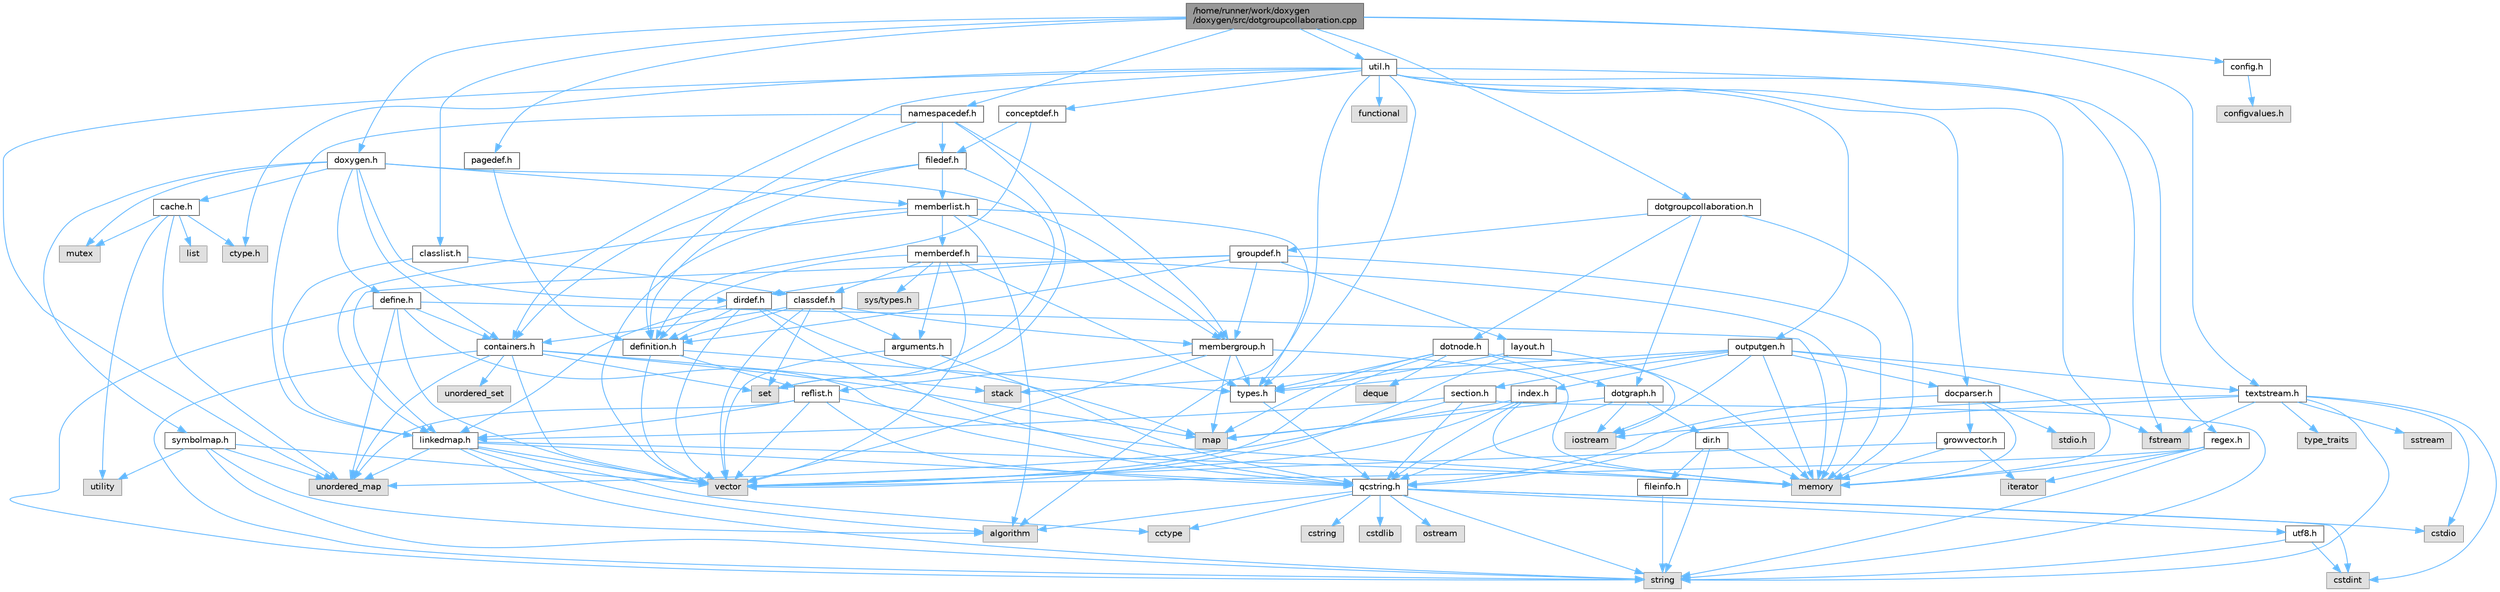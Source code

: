digraph "/home/runner/work/doxygen/doxygen/src/dotgroupcollaboration.cpp"
{
 // INTERACTIVE_SVG=YES
 // LATEX_PDF_SIZE
  bgcolor="transparent";
  edge [fontname=Helvetica,fontsize=10,labelfontname=Helvetica,labelfontsize=10];
  node [fontname=Helvetica,fontsize=10,shape=box,height=0.2,width=0.4];
  Node1 [label="/home/runner/work/doxygen\l/doxygen/src/dotgroupcollaboration.cpp",height=0.2,width=0.4,color="gray40", fillcolor="grey60", style="filled", fontcolor="black",tooltip=" "];
  Node1 -> Node2 [color="steelblue1",style="solid"];
  Node2 [label="dotgroupcollaboration.h",height=0.2,width=0.4,color="grey40", fillcolor="white", style="filled",URL="$d7/d99/dotgroupcollaboration_8h.html",tooltip=" "];
  Node2 -> Node3 [color="steelblue1",style="solid"];
  Node3 [label="memory",height=0.2,width=0.4,color="grey60", fillcolor="#E0E0E0", style="filled",tooltip=" "];
  Node2 -> Node4 [color="steelblue1",style="solid"];
  Node4 [label="dotnode.h",height=0.2,width=0.4,color="grey40", fillcolor="white", style="filled",URL="$d8/d3b/dotnode_8h.html",tooltip=" "];
  Node4 -> Node5 [color="steelblue1",style="solid"];
  Node5 [label="vector",height=0.2,width=0.4,color="grey60", fillcolor="#E0E0E0", style="filled",tooltip=" "];
  Node4 -> Node6 [color="steelblue1",style="solid"];
  Node6 [label="map",height=0.2,width=0.4,color="grey60", fillcolor="#E0E0E0", style="filled",tooltip=" "];
  Node4 -> Node7 [color="steelblue1",style="solid"];
  Node7 [label="deque",height=0.2,width=0.4,color="grey60", fillcolor="#E0E0E0", style="filled",tooltip=" "];
  Node4 -> Node8 [color="steelblue1",style="solid"];
  Node8 [label="iostream",height=0.2,width=0.4,color="grey60", fillcolor="#E0E0E0", style="filled",tooltip=" "];
  Node4 -> Node9 [color="steelblue1",style="solid"];
  Node9 [label="types.h",height=0.2,width=0.4,color="grey40", fillcolor="white", style="filled",URL="$d9/d49/types_8h.html",tooltip="This file contains a number of basic enums and types."];
  Node9 -> Node10 [color="steelblue1",style="solid"];
  Node10 [label="qcstring.h",height=0.2,width=0.4,color="grey40", fillcolor="white", style="filled",URL="$d7/d5c/qcstring_8h.html",tooltip=" "];
  Node10 -> Node11 [color="steelblue1",style="solid"];
  Node11 [label="string",height=0.2,width=0.4,color="grey60", fillcolor="#E0E0E0", style="filled",tooltip=" "];
  Node10 -> Node12 [color="steelblue1",style="solid"];
  Node12 [label="algorithm",height=0.2,width=0.4,color="grey60", fillcolor="#E0E0E0", style="filled",tooltip=" "];
  Node10 -> Node13 [color="steelblue1",style="solid"];
  Node13 [label="cctype",height=0.2,width=0.4,color="grey60", fillcolor="#E0E0E0", style="filled",tooltip=" "];
  Node10 -> Node14 [color="steelblue1",style="solid"];
  Node14 [label="cstring",height=0.2,width=0.4,color="grey60", fillcolor="#E0E0E0", style="filled",tooltip=" "];
  Node10 -> Node15 [color="steelblue1",style="solid"];
  Node15 [label="cstdio",height=0.2,width=0.4,color="grey60", fillcolor="#E0E0E0", style="filled",tooltip=" "];
  Node10 -> Node16 [color="steelblue1",style="solid"];
  Node16 [label="cstdlib",height=0.2,width=0.4,color="grey60", fillcolor="#E0E0E0", style="filled",tooltip=" "];
  Node10 -> Node17 [color="steelblue1",style="solid"];
  Node17 [label="cstdint",height=0.2,width=0.4,color="grey60", fillcolor="#E0E0E0", style="filled",tooltip=" "];
  Node10 -> Node18 [color="steelblue1",style="solid"];
  Node18 [label="ostream",height=0.2,width=0.4,color="grey60", fillcolor="#E0E0E0", style="filled",tooltip=" "];
  Node10 -> Node19 [color="steelblue1",style="solid"];
  Node19 [label="utf8.h",height=0.2,width=0.4,color="grey40", fillcolor="white", style="filled",URL="$db/d7c/utf8_8h.html",tooltip="Various UTF8 related helper functions."];
  Node19 -> Node17 [color="steelblue1",style="solid"];
  Node19 -> Node11 [color="steelblue1",style="solid"];
  Node4 -> Node20 [color="steelblue1",style="solid"];
  Node20 [label="dotgraph.h",height=0.2,width=0.4,color="grey40", fillcolor="white", style="filled",URL="$d0/daa/dotgraph_8h.html",tooltip=" "];
  Node20 -> Node8 [color="steelblue1",style="solid"];
  Node20 -> Node6 [color="steelblue1",style="solid"];
  Node20 -> Node10 [color="steelblue1",style="solid"];
  Node20 -> Node21 [color="steelblue1",style="solid"];
  Node21 [label="dir.h",height=0.2,width=0.4,color="grey40", fillcolor="white", style="filled",URL="$df/d9c/dir_8h.html",tooltip=" "];
  Node21 -> Node11 [color="steelblue1",style="solid"];
  Node21 -> Node3 [color="steelblue1",style="solid"];
  Node21 -> Node22 [color="steelblue1",style="solid"];
  Node22 [label="fileinfo.h",height=0.2,width=0.4,color="grey40", fillcolor="white", style="filled",URL="$df/d45/fileinfo_8h.html",tooltip=" "];
  Node22 -> Node11 [color="steelblue1",style="solid"];
  Node2 -> Node20 [color="steelblue1",style="solid"];
  Node2 -> Node23 [color="steelblue1",style="solid"];
  Node23 [label="groupdef.h",height=0.2,width=0.4,color="grey40", fillcolor="white", style="filled",URL="$d1/de6/groupdef_8h.html",tooltip=" "];
  Node23 -> Node3 [color="steelblue1",style="solid"];
  Node23 -> Node24 [color="steelblue1",style="solid"];
  Node24 [label="definition.h",height=0.2,width=0.4,color="grey40", fillcolor="white", style="filled",URL="$df/da1/definition_8h.html",tooltip=" "];
  Node24 -> Node5 [color="steelblue1",style="solid"];
  Node24 -> Node9 [color="steelblue1",style="solid"];
  Node24 -> Node25 [color="steelblue1",style="solid"];
  Node25 [label="reflist.h",height=0.2,width=0.4,color="grey40", fillcolor="white", style="filled",URL="$d1/d02/reflist_8h.html",tooltip=" "];
  Node25 -> Node5 [color="steelblue1",style="solid"];
  Node25 -> Node26 [color="steelblue1",style="solid"];
  Node26 [label="unordered_map",height=0.2,width=0.4,color="grey60", fillcolor="#E0E0E0", style="filled",tooltip=" "];
  Node25 -> Node3 [color="steelblue1",style="solid"];
  Node25 -> Node10 [color="steelblue1",style="solid"];
  Node25 -> Node27 [color="steelblue1",style="solid"];
  Node27 [label="linkedmap.h",height=0.2,width=0.4,color="grey40", fillcolor="white", style="filled",URL="$da/de1/linkedmap_8h.html",tooltip=" "];
  Node27 -> Node26 [color="steelblue1",style="solid"];
  Node27 -> Node5 [color="steelblue1",style="solid"];
  Node27 -> Node3 [color="steelblue1",style="solid"];
  Node27 -> Node11 [color="steelblue1",style="solid"];
  Node27 -> Node12 [color="steelblue1",style="solid"];
  Node27 -> Node13 [color="steelblue1",style="solid"];
  Node27 -> Node10 [color="steelblue1",style="solid"];
  Node23 -> Node28 [color="steelblue1",style="solid"];
  Node28 [label="dirdef.h",height=0.2,width=0.4,color="grey40", fillcolor="white", style="filled",URL="$d6/d15/dirdef_8h.html",tooltip=" "];
  Node28 -> Node5 [color="steelblue1",style="solid"];
  Node28 -> Node6 [color="steelblue1",style="solid"];
  Node28 -> Node10 [color="steelblue1",style="solid"];
  Node28 -> Node27 [color="steelblue1",style="solid"];
  Node28 -> Node24 [color="steelblue1",style="solid"];
  Node23 -> Node29 [color="steelblue1",style="solid"];
  Node29 [label="layout.h",height=0.2,width=0.4,color="grey40", fillcolor="white", style="filled",URL="$db/d51/layout_8h.html",tooltip=" "];
  Node29 -> Node3 [color="steelblue1",style="solid"];
  Node29 -> Node5 [color="steelblue1",style="solid"];
  Node29 -> Node9 [color="steelblue1",style="solid"];
  Node23 -> Node30 [color="steelblue1",style="solid"];
  Node30 [label="membergroup.h",height=0.2,width=0.4,color="grey40", fillcolor="white", style="filled",URL="$d9/d11/membergroup_8h.html",tooltip=" "];
  Node30 -> Node5 [color="steelblue1",style="solid"];
  Node30 -> Node6 [color="steelblue1",style="solid"];
  Node30 -> Node3 [color="steelblue1",style="solid"];
  Node30 -> Node9 [color="steelblue1",style="solid"];
  Node30 -> Node25 [color="steelblue1",style="solid"];
  Node23 -> Node27 [color="steelblue1",style="solid"];
  Node1 -> Node31 [color="steelblue1",style="solid"];
  Node31 [label="classlist.h",height=0.2,width=0.4,color="grey40", fillcolor="white", style="filled",URL="$d2/df8/classlist_8h.html",tooltip=" "];
  Node31 -> Node27 [color="steelblue1",style="solid"];
  Node31 -> Node32 [color="steelblue1",style="solid"];
  Node32 [label="classdef.h",height=0.2,width=0.4,color="grey40", fillcolor="white", style="filled",URL="$d1/da6/classdef_8h.html",tooltip=" "];
  Node32 -> Node5 [color="steelblue1",style="solid"];
  Node32 -> Node33 [color="steelblue1",style="solid"];
  Node33 [label="set",height=0.2,width=0.4,color="grey60", fillcolor="#E0E0E0", style="filled",tooltip=" "];
  Node32 -> Node34 [color="steelblue1",style="solid"];
  Node34 [label="containers.h",height=0.2,width=0.4,color="grey40", fillcolor="white", style="filled",URL="$d5/d75/containers_8h.html",tooltip=" "];
  Node34 -> Node5 [color="steelblue1",style="solid"];
  Node34 -> Node11 [color="steelblue1",style="solid"];
  Node34 -> Node33 [color="steelblue1",style="solid"];
  Node34 -> Node6 [color="steelblue1",style="solid"];
  Node34 -> Node35 [color="steelblue1",style="solid"];
  Node35 [label="unordered_set",height=0.2,width=0.4,color="grey60", fillcolor="#E0E0E0", style="filled",tooltip=" "];
  Node34 -> Node26 [color="steelblue1",style="solid"];
  Node34 -> Node36 [color="steelblue1",style="solid"];
  Node36 [label="stack",height=0.2,width=0.4,color="grey60", fillcolor="#E0E0E0", style="filled",tooltip=" "];
  Node32 -> Node24 [color="steelblue1",style="solid"];
  Node32 -> Node37 [color="steelblue1",style="solid"];
  Node37 [label="arguments.h",height=0.2,width=0.4,color="grey40", fillcolor="white", style="filled",URL="$df/d9b/arguments_8h.html",tooltip=" "];
  Node37 -> Node5 [color="steelblue1",style="solid"];
  Node37 -> Node10 [color="steelblue1",style="solid"];
  Node32 -> Node30 [color="steelblue1",style="solid"];
  Node1 -> Node38 [color="steelblue1",style="solid"];
  Node38 [label="doxygen.h",height=0.2,width=0.4,color="grey40", fillcolor="white", style="filled",URL="$d1/da1/doxygen_8h.html",tooltip=" "];
  Node38 -> Node39 [color="steelblue1",style="solid"];
  Node39 [label="mutex",height=0.2,width=0.4,color="grey60", fillcolor="#E0E0E0", style="filled",tooltip=" "];
  Node38 -> Node34 [color="steelblue1",style="solid"];
  Node38 -> Node30 [color="steelblue1",style="solid"];
  Node38 -> Node28 [color="steelblue1",style="solid"];
  Node38 -> Node40 [color="steelblue1",style="solid"];
  Node40 [label="memberlist.h",height=0.2,width=0.4,color="grey40", fillcolor="white", style="filled",URL="$dd/d78/memberlist_8h.html",tooltip=" "];
  Node40 -> Node5 [color="steelblue1",style="solid"];
  Node40 -> Node12 [color="steelblue1",style="solid"];
  Node40 -> Node41 [color="steelblue1",style="solid"];
  Node41 [label="memberdef.h",height=0.2,width=0.4,color="grey40", fillcolor="white", style="filled",URL="$d4/d46/memberdef_8h.html",tooltip=" "];
  Node41 -> Node5 [color="steelblue1",style="solid"];
  Node41 -> Node3 [color="steelblue1",style="solid"];
  Node41 -> Node42 [color="steelblue1",style="solid"];
  Node42 [label="sys/types.h",height=0.2,width=0.4,color="grey60", fillcolor="#E0E0E0", style="filled",tooltip=" "];
  Node41 -> Node9 [color="steelblue1",style="solid"];
  Node41 -> Node24 [color="steelblue1",style="solid"];
  Node41 -> Node37 [color="steelblue1",style="solid"];
  Node41 -> Node32 [color="steelblue1",style="solid"];
  Node40 -> Node27 [color="steelblue1",style="solid"];
  Node40 -> Node9 [color="steelblue1",style="solid"];
  Node40 -> Node30 [color="steelblue1",style="solid"];
  Node38 -> Node43 [color="steelblue1",style="solid"];
  Node43 [label="define.h",height=0.2,width=0.4,color="grey40", fillcolor="white", style="filled",URL="$df/d67/define_8h.html",tooltip=" "];
  Node43 -> Node5 [color="steelblue1",style="solid"];
  Node43 -> Node3 [color="steelblue1",style="solid"];
  Node43 -> Node11 [color="steelblue1",style="solid"];
  Node43 -> Node26 [color="steelblue1",style="solid"];
  Node43 -> Node10 [color="steelblue1",style="solid"];
  Node43 -> Node34 [color="steelblue1",style="solid"];
  Node38 -> Node44 [color="steelblue1",style="solid"];
  Node44 [label="cache.h",height=0.2,width=0.4,color="grey40", fillcolor="white", style="filled",URL="$d3/d26/cache_8h.html",tooltip=" "];
  Node44 -> Node45 [color="steelblue1",style="solid"];
  Node45 [label="list",height=0.2,width=0.4,color="grey60", fillcolor="#E0E0E0", style="filled",tooltip=" "];
  Node44 -> Node26 [color="steelblue1",style="solid"];
  Node44 -> Node39 [color="steelblue1",style="solid"];
  Node44 -> Node46 [color="steelblue1",style="solid"];
  Node46 [label="utility",height=0.2,width=0.4,color="grey60", fillcolor="#E0E0E0", style="filled",tooltip=" "];
  Node44 -> Node47 [color="steelblue1",style="solid"];
  Node47 [label="ctype.h",height=0.2,width=0.4,color="grey60", fillcolor="#E0E0E0", style="filled",tooltip=" "];
  Node38 -> Node48 [color="steelblue1",style="solid"];
  Node48 [label="symbolmap.h",height=0.2,width=0.4,color="grey40", fillcolor="white", style="filled",URL="$d7/ddd/symbolmap_8h.html",tooltip=" "];
  Node48 -> Node12 [color="steelblue1",style="solid"];
  Node48 -> Node26 [color="steelblue1",style="solid"];
  Node48 -> Node5 [color="steelblue1",style="solid"];
  Node48 -> Node11 [color="steelblue1",style="solid"];
  Node48 -> Node46 [color="steelblue1",style="solid"];
  Node1 -> Node49 [color="steelblue1",style="solid"];
  Node49 [label="namespacedef.h",height=0.2,width=0.4,color="grey40", fillcolor="white", style="filled",URL="$d7/d97/namespacedef_8h.html",tooltip=" "];
  Node49 -> Node33 [color="steelblue1",style="solid"];
  Node49 -> Node24 [color="steelblue1",style="solid"];
  Node49 -> Node50 [color="steelblue1",style="solid"];
  Node50 [label="filedef.h",height=0.2,width=0.4,color="grey40", fillcolor="white", style="filled",URL="$d4/d3a/filedef_8h.html",tooltip=" "];
  Node50 -> Node33 [color="steelblue1",style="solid"];
  Node50 -> Node24 [color="steelblue1",style="solid"];
  Node50 -> Node40 [color="steelblue1",style="solid"];
  Node50 -> Node34 [color="steelblue1",style="solid"];
  Node49 -> Node27 [color="steelblue1",style="solid"];
  Node49 -> Node30 [color="steelblue1",style="solid"];
  Node1 -> Node51 [color="steelblue1",style="solid"];
  Node51 [label="pagedef.h",height=0.2,width=0.4,color="grey40", fillcolor="white", style="filled",URL="$dd/d66/pagedef_8h.html",tooltip=" "];
  Node51 -> Node24 [color="steelblue1",style="solid"];
  Node1 -> Node52 [color="steelblue1",style="solid"];
  Node52 [label="util.h",height=0.2,width=0.4,color="grey40", fillcolor="white", style="filled",URL="$d8/d3c/util_8h.html",tooltip="A bunch of utility functions."];
  Node52 -> Node3 [color="steelblue1",style="solid"];
  Node52 -> Node26 [color="steelblue1",style="solid"];
  Node52 -> Node12 [color="steelblue1",style="solid"];
  Node52 -> Node53 [color="steelblue1",style="solid"];
  Node53 [label="functional",height=0.2,width=0.4,color="grey60", fillcolor="#E0E0E0", style="filled",tooltip=" "];
  Node52 -> Node54 [color="steelblue1",style="solid"];
  Node54 [label="fstream",height=0.2,width=0.4,color="grey60", fillcolor="#E0E0E0", style="filled",tooltip=" "];
  Node52 -> Node47 [color="steelblue1",style="solid"];
  Node52 -> Node9 [color="steelblue1",style="solid"];
  Node52 -> Node55 [color="steelblue1",style="solid"];
  Node55 [label="docparser.h",height=0.2,width=0.4,color="grey40", fillcolor="white", style="filled",URL="$de/d9c/docparser_8h.html",tooltip=" "];
  Node55 -> Node56 [color="steelblue1",style="solid"];
  Node56 [label="stdio.h",height=0.2,width=0.4,color="grey60", fillcolor="#E0E0E0", style="filled",tooltip=" "];
  Node55 -> Node3 [color="steelblue1",style="solid"];
  Node55 -> Node10 [color="steelblue1",style="solid"];
  Node55 -> Node57 [color="steelblue1",style="solid"];
  Node57 [label="growvector.h",height=0.2,width=0.4,color="grey40", fillcolor="white", style="filled",URL="$d7/d50/growvector_8h.html",tooltip=" "];
  Node57 -> Node5 [color="steelblue1",style="solid"];
  Node57 -> Node3 [color="steelblue1",style="solid"];
  Node57 -> Node58 [color="steelblue1",style="solid"];
  Node58 [label="iterator",height=0.2,width=0.4,color="grey60", fillcolor="#E0E0E0", style="filled",tooltip=" "];
  Node52 -> Node34 [color="steelblue1",style="solid"];
  Node52 -> Node59 [color="steelblue1",style="solid"];
  Node59 [label="outputgen.h",height=0.2,width=0.4,color="grey40", fillcolor="white", style="filled",URL="$df/d06/outputgen_8h.html",tooltip=" "];
  Node59 -> Node3 [color="steelblue1",style="solid"];
  Node59 -> Node36 [color="steelblue1",style="solid"];
  Node59 -> Node8 [color="steelblue1",style="solid"];
  Node59 -> Node54 [color="steelblue1",style="solid"];
  Node59 -> Node9 [color="steelblue1",style="solid"];
  Node59 -> Node60 [color="steelblue1",style="solid"];
  Node60 [label="index.h",height=0.2,width=0.4,color="grey40", fillcolor="white", style="filled",URL="$d1/db5/index_8h.html",tooltip=" "];
  Node60 -> Node3 [color="steelblue1",style="solid"];
  Node60 -> Node5 [color="steelblue1",style="solid"];
  Node60 -> Node6 [color="steelblue1",style="solid"];
  Node60 -> Node10 [color="steelblue1",style="solid"];
  Node59 -> Node61 [color="steelblue1",style="solid"];
  Node61 [label="section.h",height=0.2,width=0.4,color="grey40", fillcolor="white", style="filled",URL="$d1/d2a/section_8h.html",tooltip=" "];
  Node61 -> Node11 [color="steelblue1",style="solid"];
  Node61 -> Node26 [color="steelblue1",style="solid"];
  Node61 -> Node10 [color="steelblue1",style="solid"];
  Node61 -> Node27 [color="steelblue1",style="solid"];
  Node59 -> Node62 [color="steelblue1",style="solid"];
  Node62 [label="textstream.h",height=0.2,width=0.4,color="grey40", fillcolor="white", style="filled",URL="$d4/d7d/textstream_8h.html",tooltip=" "];
  Node62 -> Node11 [color="steelblue1",style="solid"];
  Node62 -> Node8 [color="steelblue1",style="solid"];
  Node62 -> Node63 [color="steelblue1",style="solid"];
  Node63 [label="sstream",height=0.2,width=0.4,color="grey60", fillcolor="#E0E0E0", style="filled",tooltip=" "];
  Node62 -> Node17 [color="steelblue1",style="solid"];
  Node62 -> Node15 [color="steelblue1",style="solid"];
  Node62 -> Node54 [color="steelblue1",style="solid"];
  Node62 -> Node64 [color="steelblue1",style="solid"];
  Node64 [label="type_traits",height=0.2,width=0.4,color="grey60", fillcolor="#E0E0E0", style="filled",tooltip=" "];
  Node62 -> Node10 [color="steelblue1",style="solid"];
  Node59 -> Node55 [color="steelblue1",style="solid"];
  Node52 -> Node65 [color="steelblue1",style="solid"];
  Node65 [label="regex.h",height=0.2,width=0.4,color="grey40", fillcolor="white", style="filled",URL="$d1/d21/regex_8h.html",tooltip=" "];
  Node65 -> Node3 [color="steelblue1",style="solid"];
  Node65 -> Node11 [color="steelblue1",style="solid"];
  Node65 -> Node5 [color="steelblue1",style="solid"];
  Node65 -> Node58 [color="steelblue1",style="solid"];
  Node52 -> Node66 [color="steelblue1",style="solid"];
  Node66 [label="conceptdef.h",height=0.2,width=0.4,color="grey40", fillcolor="white", style="filled",URL="$da/df1/conceptdef_8h.html",tooltip=" "];
  Node66 -> Node24 [color="steelblue1",style="solid"];
  Node66 -> Node50 [color="steelblue1",style="solid"];
  Node1 -> Node67 [color="steelblue1",style="solid"];
  Node67 [label="config.h",height=0.2,width=0.4,color="grey40", fillcolor="white", style="filled",URL="$db/d16/config_8h.html",tooltip=" "];
  Node67 -> Node68 [color="steelblue1",style="solid"];
  Node68 [label="configvalues.h",height=0.2,width=0.4,color="grey60", fillcolor="#E0E0E0", style="filled",tooltip=" "];
  Node1 -> Node62 [color="steelblue1",style="solid"];
}
